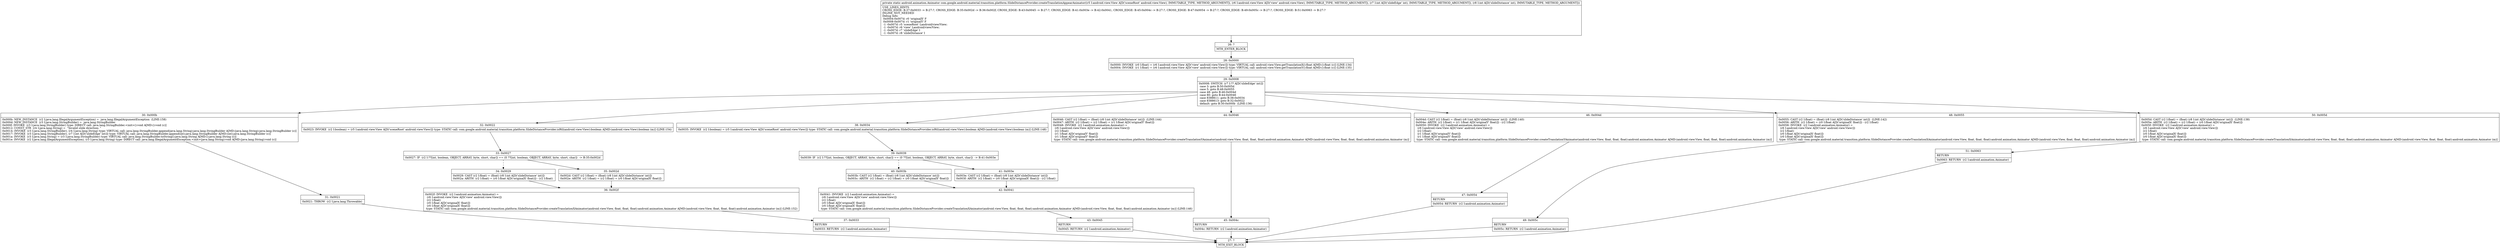 digraph "CFG forcom.google.android.material.transition.platform.SlideDistanceProvider.createTranslationAppearAnimator(Landroid\/view\/View;Landroid\/view\/View;II)Landroid\/animation\/Animator;" {
Node_26 [shape=record,label="{26\:\ ?|MTH_ENTER_BLOCK\l}"];
Node_28 [shape=record,label="{28\:\ 0x0000|0x0000: INVOKE  (r0 I:float) = (r6 I:android.view.View A[D('view' android.view.View)]) type: VIRTUAL call: android.view.View.getTranslationX():float A[MD:():float (c)] (LINE:134)\l0x0004: INVOKE  (r1 I:float) = (r6 I:android.view.View A[D('view' android.view.View)]) type: VIRTUAL call: android.view.View.getTranslationY():float A[MD:():float (c)] (LINE:135)\l}"];
Node_29 [shape=record,label="{29\:\ 0x0008|0x0008: SWITCH  (r7 I:?? A[D('slideEdge' int)])\l case 3: goto B:50:0x005d\l case 5: goto B:48:0x0055\l case 48: goto B:46:0x004d\l case 80: goto B:44:0x0046\l case 8388611: goto B:38:0x0034\l case 8388613: goto B:32:0x0022\l default: goto B:30:0x000b  (LINE:136)\l}"];
Node_30 [shape=record,label="{30\:\ 0x000b|0x000b: NEW_INSTANCE  (r2 I:java.lang.IllegalArgumentException) =  java.lang.IllegalArgumentException  (LINE:158)\l0x000d: NEW_INSTANCE  (r3 I:java.lang.StringBuilder) =  java.lang.StringBuilder \l0x000f: INVOKE  (r3 I:java.lang.StringBuilder) type: DIRECT call: java.lang.StringBuilder.\<init\>():void A[MD:():void (c)]\l0x0012: CONST_STR  (r4 I:java.lang.String) =  \"Invalid slide direction: \" \l0x0014: INVOKE  (r3 I:java.lang.StringBuilder), (r4 I:java.lang.String) type: VIRTUAL call: java.lang.StringBuilder.append(java.lang.String):java.lang.StringBuilder A[MD:(java.lang.String):java.lang.StringBuilder (c)]\l0x0017: INVOKE  (r3 I:java.lang.StringBuilder), (r7 I:int A[D('slideEdge' int)]) type: VIRTUAL call: java.lang.StringBuilder.append(int):java.lang.StringBuilder A[MD:(int):java.lang.StringBuilder (c)]\l0x001a: INVOKE  (r3 I:java.lang.String) = (r3 I:java.lang.StringBuilder) type: VIRTUAL call: java.lang.StringBuilder.toString():java.lang.String A[MD:():java.lang.String (c)]\l0x001e: INVOKE  (r2 I:java.lang.IllegalArgumentException), (r3 I:java.lang.String) type: DIRECT call: java.lang.IllegalArgumentException.\<init\>(java.lang.String):void A[MD:(java.lang.String):void (c)]\l}"];
Node_31 [shape=record,label="{31\:\ 0x0021|0x0021: THROW  (r2 I:java.lang.Throwable) \l}"];
Node_27 [shape=record,label="{27\:\ ?|MTH_EXIT_BLOCK\l}"];
Node_32 [shape=record,label="{32\:\ 0x0022|0x0023: INVOKE  (r2 I:boolean) = (r5 I:android.view.View A[D('sceneRoot' android.view.View)]) type: STATIC call: com.google.android.material.transition.platform.SlideDistanceProvider.isRtl(android.view.View):boolean A[MD:(android.view.View):boolean (m)] (LINE:154)\l}"];
Node_33 [shape=record,label="{33\:\ 0x0027|0x0027: IF  (r2 I:??[int, boolean, OBJECT, ARRAY, byte, short, char]) == (0 ??[int, boolean, OBJECT, ARRAY, byte, short, char])  \-\> B:35:0x002d \l}"];
Node_34 [shape=record,label="{34\:\ 0x0029|0x0029: CAST (r2 I:float) = (float) (r8 I:int A[D('slideDistance' int)]) \l0x002a: ARITH  (r2 I:float) = (r0 I:float A[D('originalX' float)]) \- (r2 I:float) \l}"];
Node_36 [shape=record,label="{36\:\ 0x002f|0x002f: INVOKE  (r2 I:android.animation.Animator) = \l  (r6 I:android.view.View A[D('view' android.view.View)])\l  (r2 I:float)\l  (r0 I:float A[D('originalX' float)])\l  (r0 I:float A[D('originalX' float)])\l type: STATIC call: com.google.android.material.transition.platform.SlideDistanceProvider.createTranslationXAnimator(android.view.View, float, float, float):android.animation.Animator A[MD:(android.view.View, float, float, float):android.animation.Animator (m)] (LINE:152)\l}"];
Node_37 [shape=record,label="{37\:\ 0x0033|RETURN\l|0x0033: RETURN  (r2 I:android.animation.Animator) \l}"];
Node_35 [shape=record,label="{35\:\ 0x002d|0x002d: CAST (r2 I:float) = (float) (r8 I:int A[D('slideDistance' int)]) \l0x002e: ARITH  (r2 I:float) = (r2 I:float) + (r0 I:float A[D('originalX' float)]) \l}"];
Node_38 [shape=record,label="{38\:\ 0x0034|0x0035: INVOKE  (r2 I:boolean) = (r5 I:android.view.View A[D('sceneRoot' android.view.View)]) type: STATIC call: com.google.android.material.transition.platform.SlideDistanceProvider.isRtl(android.view.View):boolean A[MD:(android.view.View):boolean (m)] (LINE:148)\l}"];
Node_39 [shape=record,label="{39\:\ 0x0039|0x0039: IF  (r2 I:??[int, boolean, OBJECT, ARRAY, byte, short, char]) == (0 ??[int, boolean, OBJECT, ARRAY, byte, short, char])  \-\> B:41:0x003e \l}"];
Node_40 [shape=record,label="{40\:\ 0x003b|0x003b: CAST (r2 I:float) = (float) (r8 I:int A[D('slideDistance' int)]) \l0x003c: ARITH  (r2 I:float) = (r2 I:float) + (r0 I:float A[D('originalX' float)]) \l}"];
Node_42 [shape=record,label="{42\:\ 0x0041|0x0041: INVOKE  (r2 I:android.animation.Animator) = \l  (r6 I:android.view.View A[D('view' android.view.View)])\l  (r2 I:float)\l  (r0 I:float A[D('originalX' float)])\l  (r0 I:float A[D('originalX' float)])\l type: STATIC call: com.google.android.material.transition.platform.SlideDistanceProvider.createTranslationXAnimator(android.view.View, float, float, float):android.animation.Animator A[MD:(android.view.View, float, float, float):android.animation.Animator (m)] (LINE:146)\l}"];
Node_43 [shape=record,label="{43\:\ 0x0045|RETURN\l|0x0045: RETURN  (r2 I:android.animation.Animator) \l}"];
Node_41 [shape=record,label="{41\:\ 0x003e|0x003e: CAST (r2 I:float) = (float) (r8 I:int A[D('slideDistance' int)]) \l0x003f: ARITH  (r2 I:float) = (r0 I:float A[D('originalX' float)]) \- (r2 I:float) \l}"];
Node_44 [shape=record,label="{44\:\ 0x0046|0x0046: CAST (r2 I:float) = (float) (r8 I:int A[D('slideDistance' int)])  (LINE:144)\l0x0047: ARITH  (r2 I:float) = (r2 I:float) + (r1 I:float A[D('originalY' float)]) \l0x0048: INVOKE  (r2 I:android.animation.Animator) = \l  (r6 I:android.view.View A[D('view' android.view.View)])\l  (r2 I:float)\l  (r1 I:float A[D('originalY' float)])\l  (r1 I:float A[D('originalY' float)])\l type: STATIC call: com.google.android.material.transition.platform.SlideDistanceProvider.createTranslationYAnimator(android.view.View, float, float, float):android.animation.Animator A[MD:(android.view.View, float, float, float):android.animation.Animator (m)]\l}"];
Node_45 [shape=record,label="{45\:\ 0x004c|RETURN\l|0x004c: RETURN  (r2 I:android.animation.Animator) \l}"];
Node_46 [shape=record,label="{46\:\ 0x004d|0x004d: CAST (r2 I:float) = (float) (r8 I:int A[D('slideDistance' int)])  (LINE:140)\l0x004e: ARITH  (r2 I:float) = (r1 I:float A[D('originalY' float)]) \- (r2 I:float) \l0x0050: INVOKE  (r2 I:android.animation.Animator) = \l  (r6 I:android.view.View A[D('view' android.view.View)])\l  (r2 I:float)\l  (r1 I:float A[D('originalY' float)])\l  (r1 I:float A[D('originalY' float)])\l type: STATIC call: com.google.android.material.transition.platform.SlideDistanceProvider.createTranslationYAnimator(android.view.View, float, float, float):android.animation.Animator A[MD:(android.view.View, float, float, float):android.animation.Animator (m)]\l}"];
Node_47 [shape=record,label="{47\:\ 0x0054|RETURN\l|0x0054: RETURN  (r2 I:android.animation.Animator) \l}"];
Node_48 [shape=record,label="{48\:\ 0x0055|0x0055: CAST (r2 I:float) = (float) (r8 I:int A[D('slideDistance' int)])  (LINE:142)\l0x0056: ARITH  (r2 I:float) = (r0 I:float A[D('originalX' float)]) \- (r2 I:float) \l0x0058: INVOKE  (r2 I:android.animation.Animator) = \l  (r6 I:android.view.View A[D('view' android.view.View)])\l  (r2 I:float)\l  (r0 I:float A[D('originalX' float)])\l  (r0 I:float A[D('originalX' float)])\l type: STATIC call: com.google.android.material.transition.platform.SlideDistanceProvider.createTranslationXAnimator(android.view.View, float, float, float):android.animation.Animator A[MD:(android.view.View, float, float, float):android.animation.Animator (m)]\l}"];
Node_49 [shape=record,label="{49\:\ 0x005c|RETURN\l|0x005c: RETURN  (r2 I:android.animation.Animator) \l}"];
Node_50 [shape=record,label="{50\:\ 0x005d|0x005d: CAST (r2 I:float) = (float) (r8 I:int A[D('slideDistance' int)])  (LINE:138)\l0x005e: ARITH  (r2 I:float) = (r2 I:float) + (r0 I:float A[D('originalX' float)]) \l0x005f: INVOKE  (r2 I:android.animation.Animator) = \l  (r6 I:android.view.View A[D('view' android.view.View)])\l  (r2 I:float)\l  (r0 I:float A[D('originalX' float)])\l  (r0 I:float A[D('originalX' float)])\l type: STATIC call: com.google.android.material.transition.platform.SlideDistanceProvider.createTranslationXAnimator(android.view.View, float, float, float):android.animation.Animator A[MD:(android.view.View, float, float, float):android.animation.Animator (m)]\l}"];
Node_51 [shape=record,label="{51\:\ 0x0063|RETURN\l|0x0063: RETURN  (r2 I:android.animation.Animator) \l}"];
MethodNode[shape=record,label="{private static android.animation.Animator com.google.android.material.transition.platform.SlideDistanceProvider.createTranslationAppearAnimator((r5 I:android.view.View A[D('sceneRoot' android.view.View), IMMUTABLE_TYPE, METHOD_ARGUMENT]), (r6 I:android.view.View A[D('view' android.view.View), IMMUTABLE_TYPE, METHOD_ARGUMENT]), (r7 I:int A[D('slideEdge' int), IMMUTABLE_TYPE, METHOD_ARGUMENT]), (r8 I:int A[D('slideDistance' int), IMMUTABLE_TYPE, METHOD_ARGUMENT]))  | USE_LINES_HINTS\lCROSS_EDGE: B:37:0x0033 \-\> B:27:?, CROSS_EDGE: B:35:0x002d \-\> B:36:0x002f, CROSS_EDGE: B:43:0x0045 \-\> B:27:?, CROSS_EDGE: B:41:0x003e \-\> B:42:0x0041, CROSS_EDGE: B:45:0x004c \-\> B:27:?, CROSS_EDGE: B:47:0x0054 \-\> B:27:?, CROSS_EDGE: B:49:0x005c \-\> B:27:?, CROSS_EDGE: B:51:0x0063 \-\> B:27:?\lINLINE_NOT_NEEDED\lDebug Info:\l  0x0004\-0x007d: r0 'originalX' F\l  0x0008\-0x007d: r1 'originalY' F\l  \-1 \-0x007d: r5 'sceneRoot' Landroid\/view\/View;\l  \-1 \-0x007d: r6 'view' Landroid\/view\/View;\l  \-1 \-0x007d: r7 'slideEdge' I\l  \-1 \-0x007d: r8 'slideDistance' I\l}"];
MethodNode -> Node_26;Node_26 -> Node_28;
Node_28 -> Node_29;
Node_29 -> Node_30;
Node_29 -> Node_32;
Node_29 -> Node_38;
Node_29 -> Node_44;
Node_29 -> Node_46;
Node_29 -> Node_48;
Node_29 -> Node_50;
Node_30 -> Node_31;
Node_31 -> Node_27;
Node_32 -> Node_33;
Node_33 -> Node_34[style=dashed];
Node_33 -> Node_35;
Node_34 -> Node_36;
Node_36 -> Node_37;
Node_37 -> Node_27;
Node_35 -> Node_36;
Node_38 -> Node_39;
Node_39 -> Node_40[style=dashed];
Node_39 -> Node_41;
Node_40 -> Node_42;
Node_42 -> Node_43;
Node_43 -> Node_27;
Node_41 -> Node_42;
Node_44 -> Node_45;
Node_45 -> Node_27;
Node_46 -> Node_47;
Node_47 -> Node_27;
Node_48 -> Node_49;
Node_49 -> Node_27;
Node_50 -> Node_51;
Node_51 -> Node_27;
}

